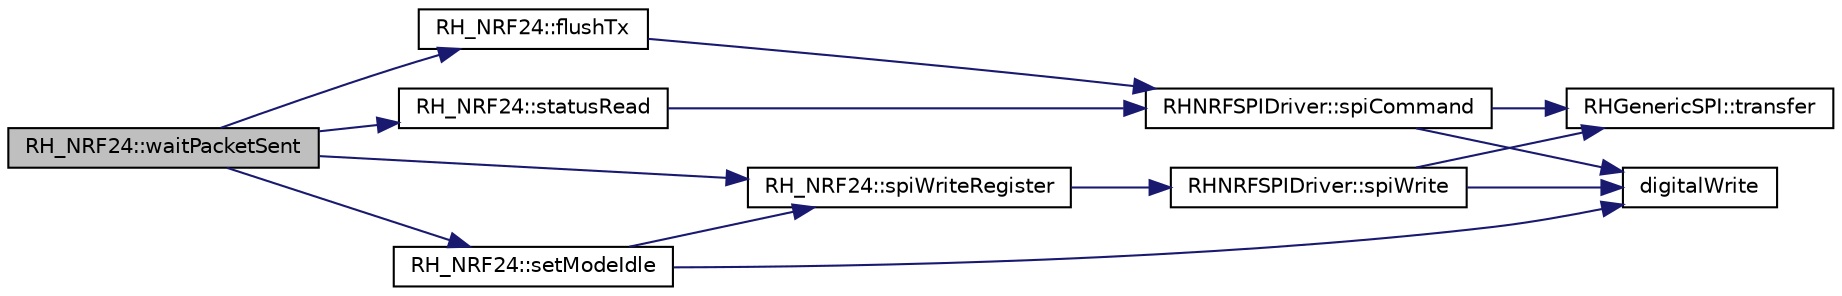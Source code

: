 digraph "RH_NRF24::waitPacketSent"
{
 // LATEX_PDF_SIZE
  edge [fontname="Helvetica",fontsize="10",labelfontname="Helvetica",labelfontsize="10"];
  node [fontname="Helvetica",fontsize="10",shape=record];
  rankdir="LR";
  Node1 [label="RH_NRF24::waitPacketSent",height=0.2,width=0.4,color="black", fillcolor="grey75", style="filled", fontcolor="black",tooltip=" "];
  Node1 -> Node2 [color="midnightblue",fontsize="10",style="solid",fontname="Helvetica"];
  Node2 [label="RH_NRF24::flushTx",height=0.2,width=0.4,color="black", fillcolor="white", style="filled",URL="$class_r_h___n_r_f24.html#afabcaafed267ccd52966dc1310422084",tooltip=" "];
  Node2 -> Node3 [color="midnightblue",fontsize="10",style="solid",fontname="Helvetica"];
  Node3 [label="RHNRFSPIDriver::spiCommand",height=0.2,width=0.4,color="black", fillcolor="white", style="filled",URL="$class_r_h_n_r_f_s_p_i_driver.html#a91ac994fd07e90af20098e07dc309f8a",tooltip=" "];
  Node3 -> Node4 [color="midnightblue",fontsize="10",style="solid",fontname="Helvetica"];
  Node4 [label="digitalWrite",height=0.2,width=0.4,color="black", fillcolor="white", style="filled",URL="$_ras_pi_8cpp.html#a21c224d04b05de3f68dce98958d02b7c",tooltip=" "];
  Node3 -> Node5 [color="midnightblue",fontsize="10",style="solid",fontname="Helvetica"];
  Node5 [label="RHGenericSPI::transfer",height=0.2,width=0.4,color="black", fillcolor="white", style="filled",URL="$class_r_h_generic_s_p_i.html#a14bc6f8954d9d68c0a56319444ffdd24",tooltip=" "];
  Node1 -> Node6 [color="midnightblue",fontsize="10",style="solid",fontname="Helvetica"];
  Node6 [label="RH_NRF24::setModeIdle",height=0.2,width=0.4,color="black", fillcolor="white", style="filled",URL="$class_r_h___n_r_f24.html#a9c2dfc4e851df179043c2dd9d3102262",tooltip=" "];
  Node6 -> Node4 [color="midnightblue",fontsize="10",style="solid",fontname="Helvetica"];
  Node6 -> Node7 [color="midnightblue",fontsize="10",style="solid",fontname="Helvetica"];
  Node7 [label="RH_NRF24::spiWriteRegister",height=0.2,width=0.4,color="black", fillcolor="white", style="filled",URL="$class_r_h___n_r_f24.html#a38647e0230a13e2328fe91330c7089b2",tooltip=" "];
  Node7 -> Node8 [color="midnightblue",fontsize="10",style="solid",fontname="Helvetica"];
  Node8 [label="RHNRFSPIDriver::spiWrite",height=0.2,width=0.4,color="black", fillcolor="white", style="filled",URL="$class_r_h_n_r_f_s_p_i_driver.html#a4795454482baa5a2c4df6e89c97b19b3",tooltip=" "];
  Node8 -> Node4 [color="midnightblue",fontsize="10",style="solid",fontname="Helvetica"];
  Node8 -> Node5 [color="midnightblue",fontsize="10",style="solid",fontname="Helvetica"];
  Node1 -> Node7 [color="midnightblue",fontsize="10",style="solid",fontname="Helvetica"];
  Node1 -> Node9 [color="midnightblue",fontsize="10",style="solid",fontname="Helvetica"];
  Node9 [label="RH_NRF24::statusRead",height=0.2,width=0.4,color="black", fillcolor="white", style="filled",URL="$class_r_h___n_r_f24.html#a084a701d22670423da3b7431a87364fe",tooltip=" "];
  Node9 -> Node3 [color="midnightblue",fontsize="10",style="solid",fontname="Helvetica"];
}
